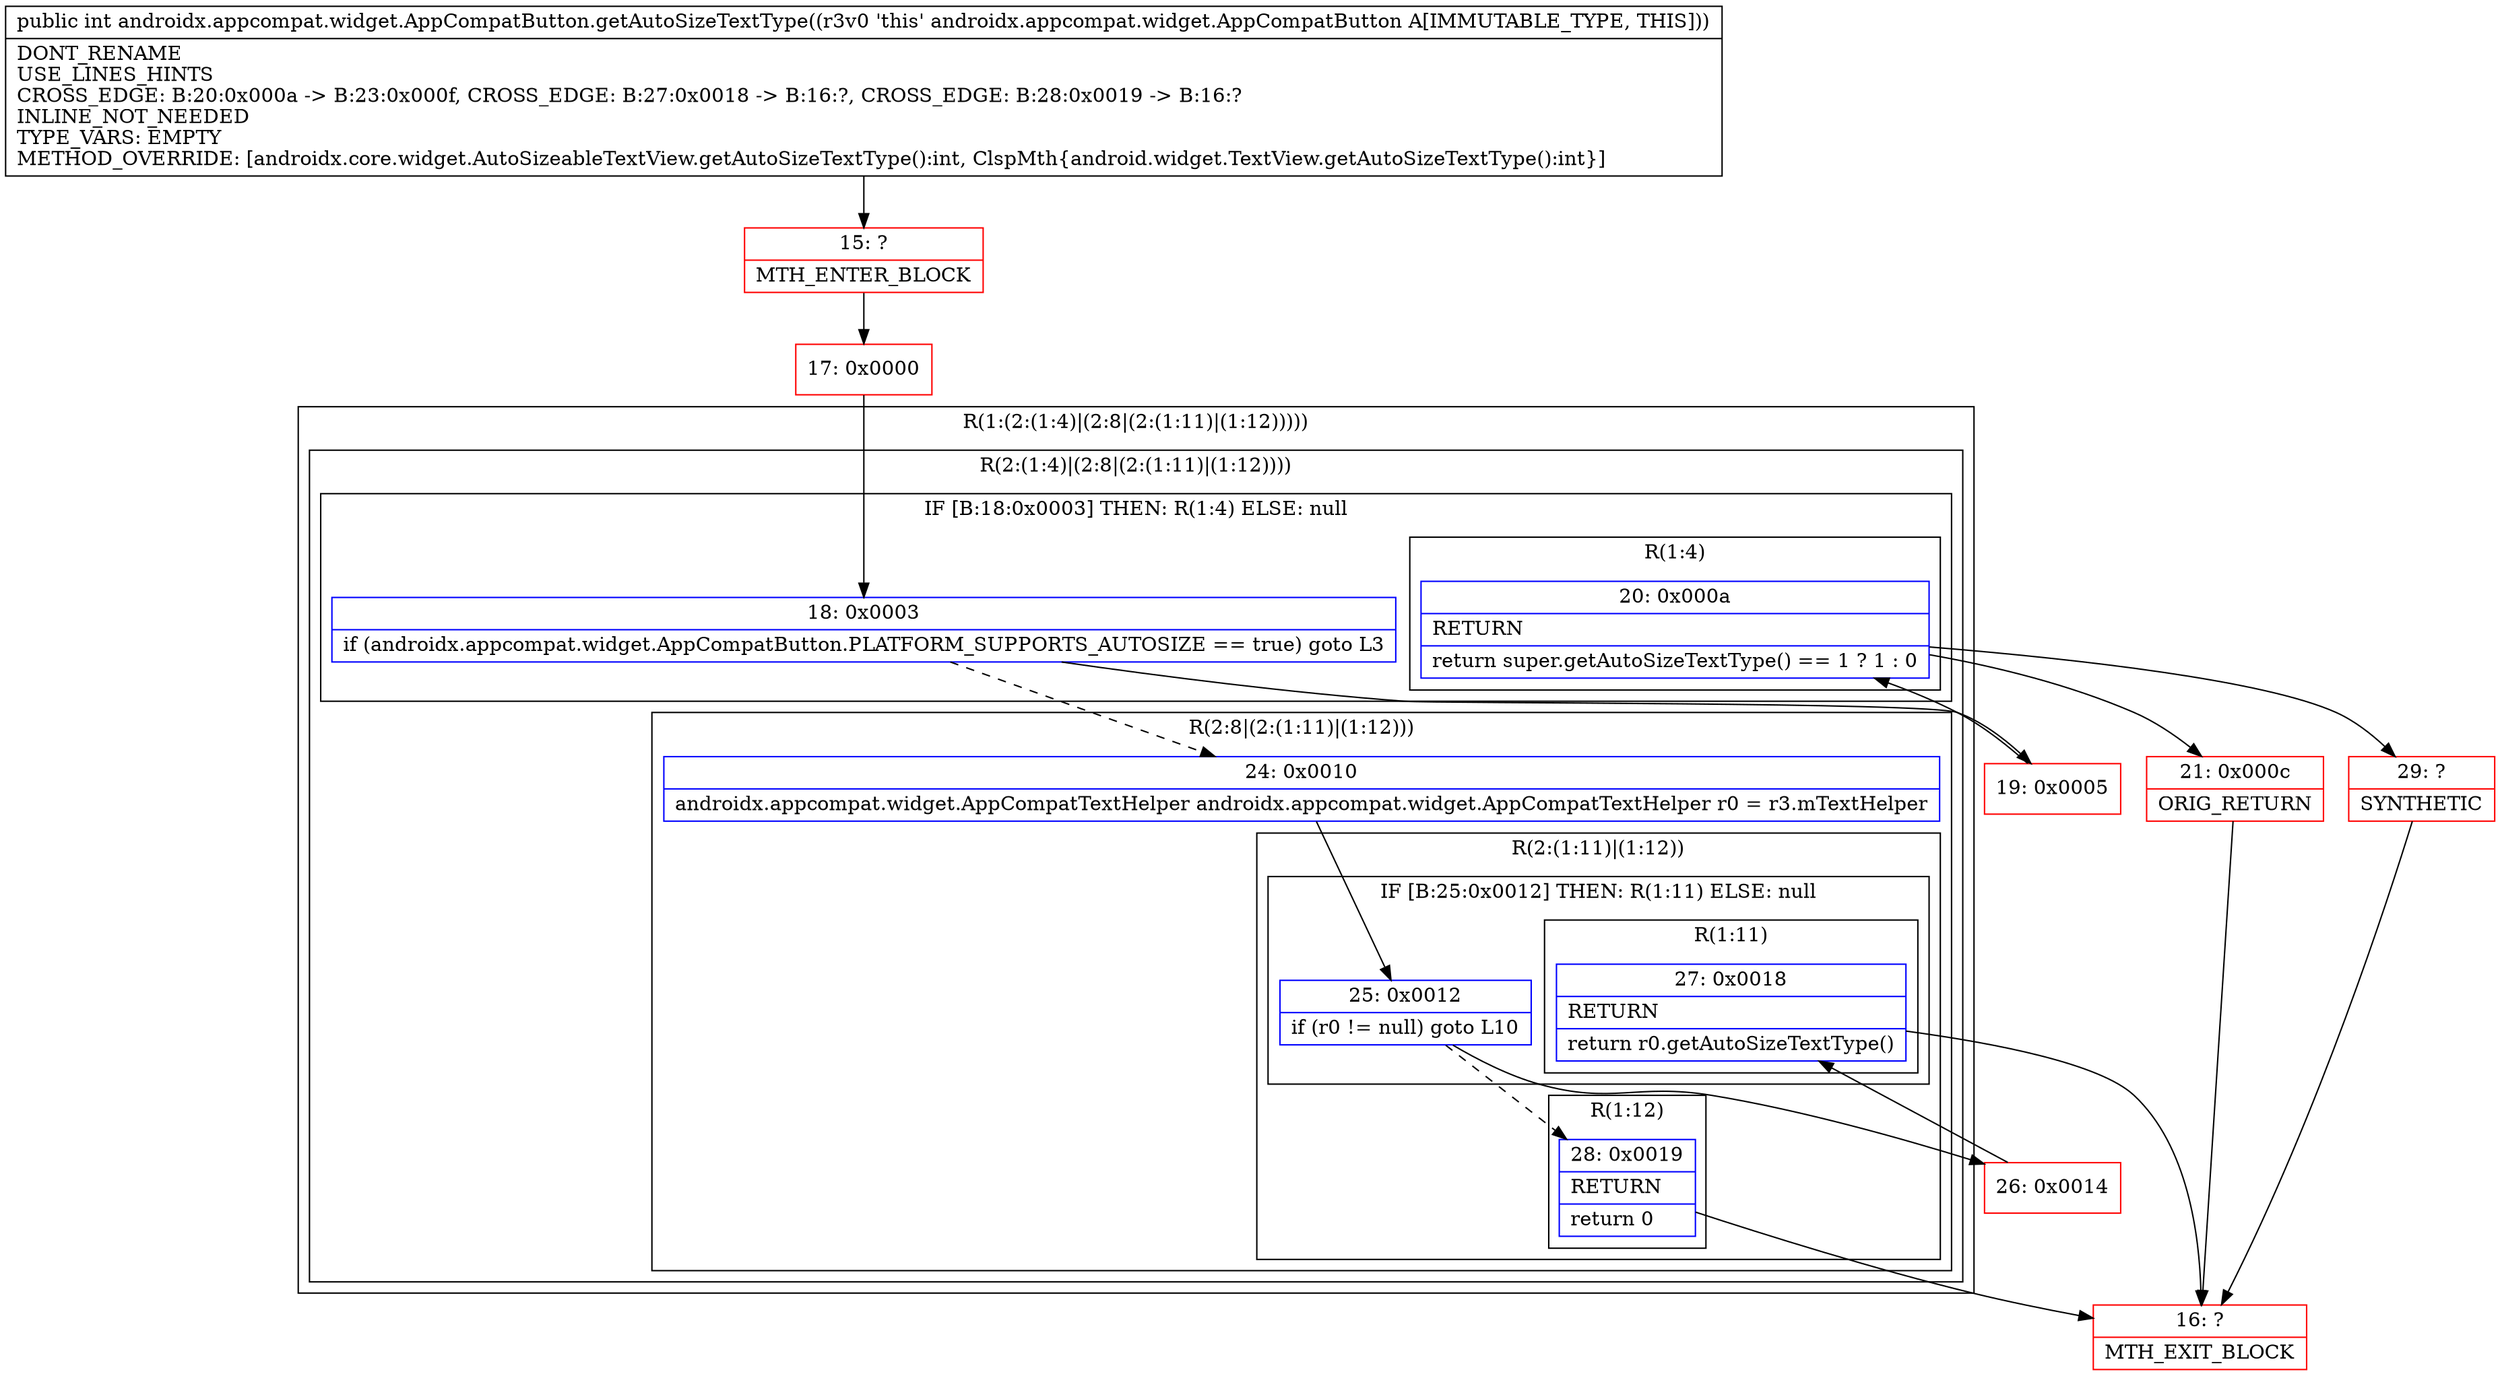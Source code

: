 digraph "CFG forandroidx.appcompat.widget.AppCompatButton.getAutoSizeTextType()I" {
subgraph cluster_Region_446842569 {
label = "R(1:(2:(1:4)|(2:8|(2:(1:11)|(1:12)))))";
node [shape=record,color=blue];
subgraph cluster_Region_422336708 {
label = "R(2:(1:4)|(2:8|(2:(1:11)|(1:12))))";
node [shape=record,color=blue];
subgraph cluster_IfRegion_1206198804 {
label = "IF [B:18:0x0003] THEN: R(1:4) ELSE: null";
node [shape=record,color=blue];
Node_18 [shape=record,label="{18\:\ 0x0003|if (androidx.appcompat.widget.AppCompatButton.PLATFORM_SUPPORTS_AUTOSIZE == true) goto L3\l}"];
subgraph cluster_Region_131515327 {
label = "R(1:4)";
node [shape=record,color=blue];
Node_20 [shape=record,label="{20\:\ 0x000a|RETURN\l|return super.getAutoSizeTextType() == 1 ? 1 : 0\l}"];
}
}
subgraph cluster_Region_264031342 {
label = "R(2:8|(2:(1:11)|(1:12)))";
node [shape=record,color=blue];
Node_24 [shape=record,label="{24\:\ 0x0010|androidx.appcompat.widget.AppCompatTextHelper androidx.appcompat.widget.AppCompatTextHelper r0 = r3.mTextHelper\l}"];
subgraph cluster_Region_264919426 {
label = "R(2:(1:11)|(1:12))";
node [shape=record,color=blue];
subgraph cluster_IfRegion_1818766119 {
label = "IF [B:25:0x0012] THEN: R(1:11) ELSE: null";
node [shape=record,color=blue];
Node_25 [shape=record,label="{25\:\ 0x0012|if (r0 != null) goto L10\l}"];
subgraph cluster_Region_1710909862 {
label = "R(1:11)";
node [shape=record,color=blue];
Node_27 [shape=record,label="{27\:\ 0x0018|RETURN\l|return r0.getAutoSizeTextType()\l}"];
}
}
subgraph cluster_Region_1952176839 {
label = "R(1:12)";
node [shape=record,color=blue];
Node_28 [shape=record,label="{28\:\ 0x0019|RETURN\l|return 0\l}"];
}
}
}
}
}
Node_15 [shape=record,color=red,label="{15\:\ ?|MTH_ENTER_BLOCK\l}"];
Node_17 [shape=record,color=red,label="{17\:\ 0x0000}"];
Node_19 [shape=record,color=red,label="{19\:\ 0x0005}"];
Node_21 [shape=record,color=red,label="{21\:\ 0x000c|ORIG_RETURN\l}"];
Node_16 [shape=record,color=red,label="{16\:\ ?|MTH_EXIT_BLOCK\l}"];
Node_29 [shape=record,color=red,label="{29\:\ ?|SYNTHETIC\l}"];
Node_26 [shape=record,color=red,label="{26\:\ 0x0014}"];
MethodNode[shape=record,label="{public int androidx.appcompat.widget.AppCompatButton.getAutoSizeTextType((r3v0 'this' androidx.appcompat.widget.AppCompatButton A[IMMUTABLE_TYPE, THIS]))  | DONT_RENAME\lUSE_LINES_HINTS\lCROSS_EDGE: B:20:0x000a \-\> B:23:0x000f, CROSS_EDGE: B:27:0x0018 \-\> B:16:?, CROSS_EDGE: B:28:0x0019 \-\> B:16:?\lINLINE_NOT_NEEDED\lTYPE_VARS: EMPTY\lMETHOD_OVERRIDE: [androidx.core.widget.AutoSizeableTextView.getAutoSizeTextType():int, ClspMth\{android.widget.TextView.getAutoSizeTextType():int\}]\l}"];
MethodNode -> Node_15;Node_18 -> Node_19;
Node_18 -> Node_24[style=dashed];
Node_20 -> Node_21;
Node_20 -> Node_29;
Node_24 -> Node_25;
Node_25 -> Node_26;
Node_25 -> Node_28[style=dashed];
Node_27 -> Node_16;
Node_28 -> Node_16;
Node_15 -> Node_17;
Node_17 -> Node_18;
Node_19 -> Node_20;
Node_21 -> Node_16;
Node_29 -> Node_16;
Node_26 -> Node_27;
}


